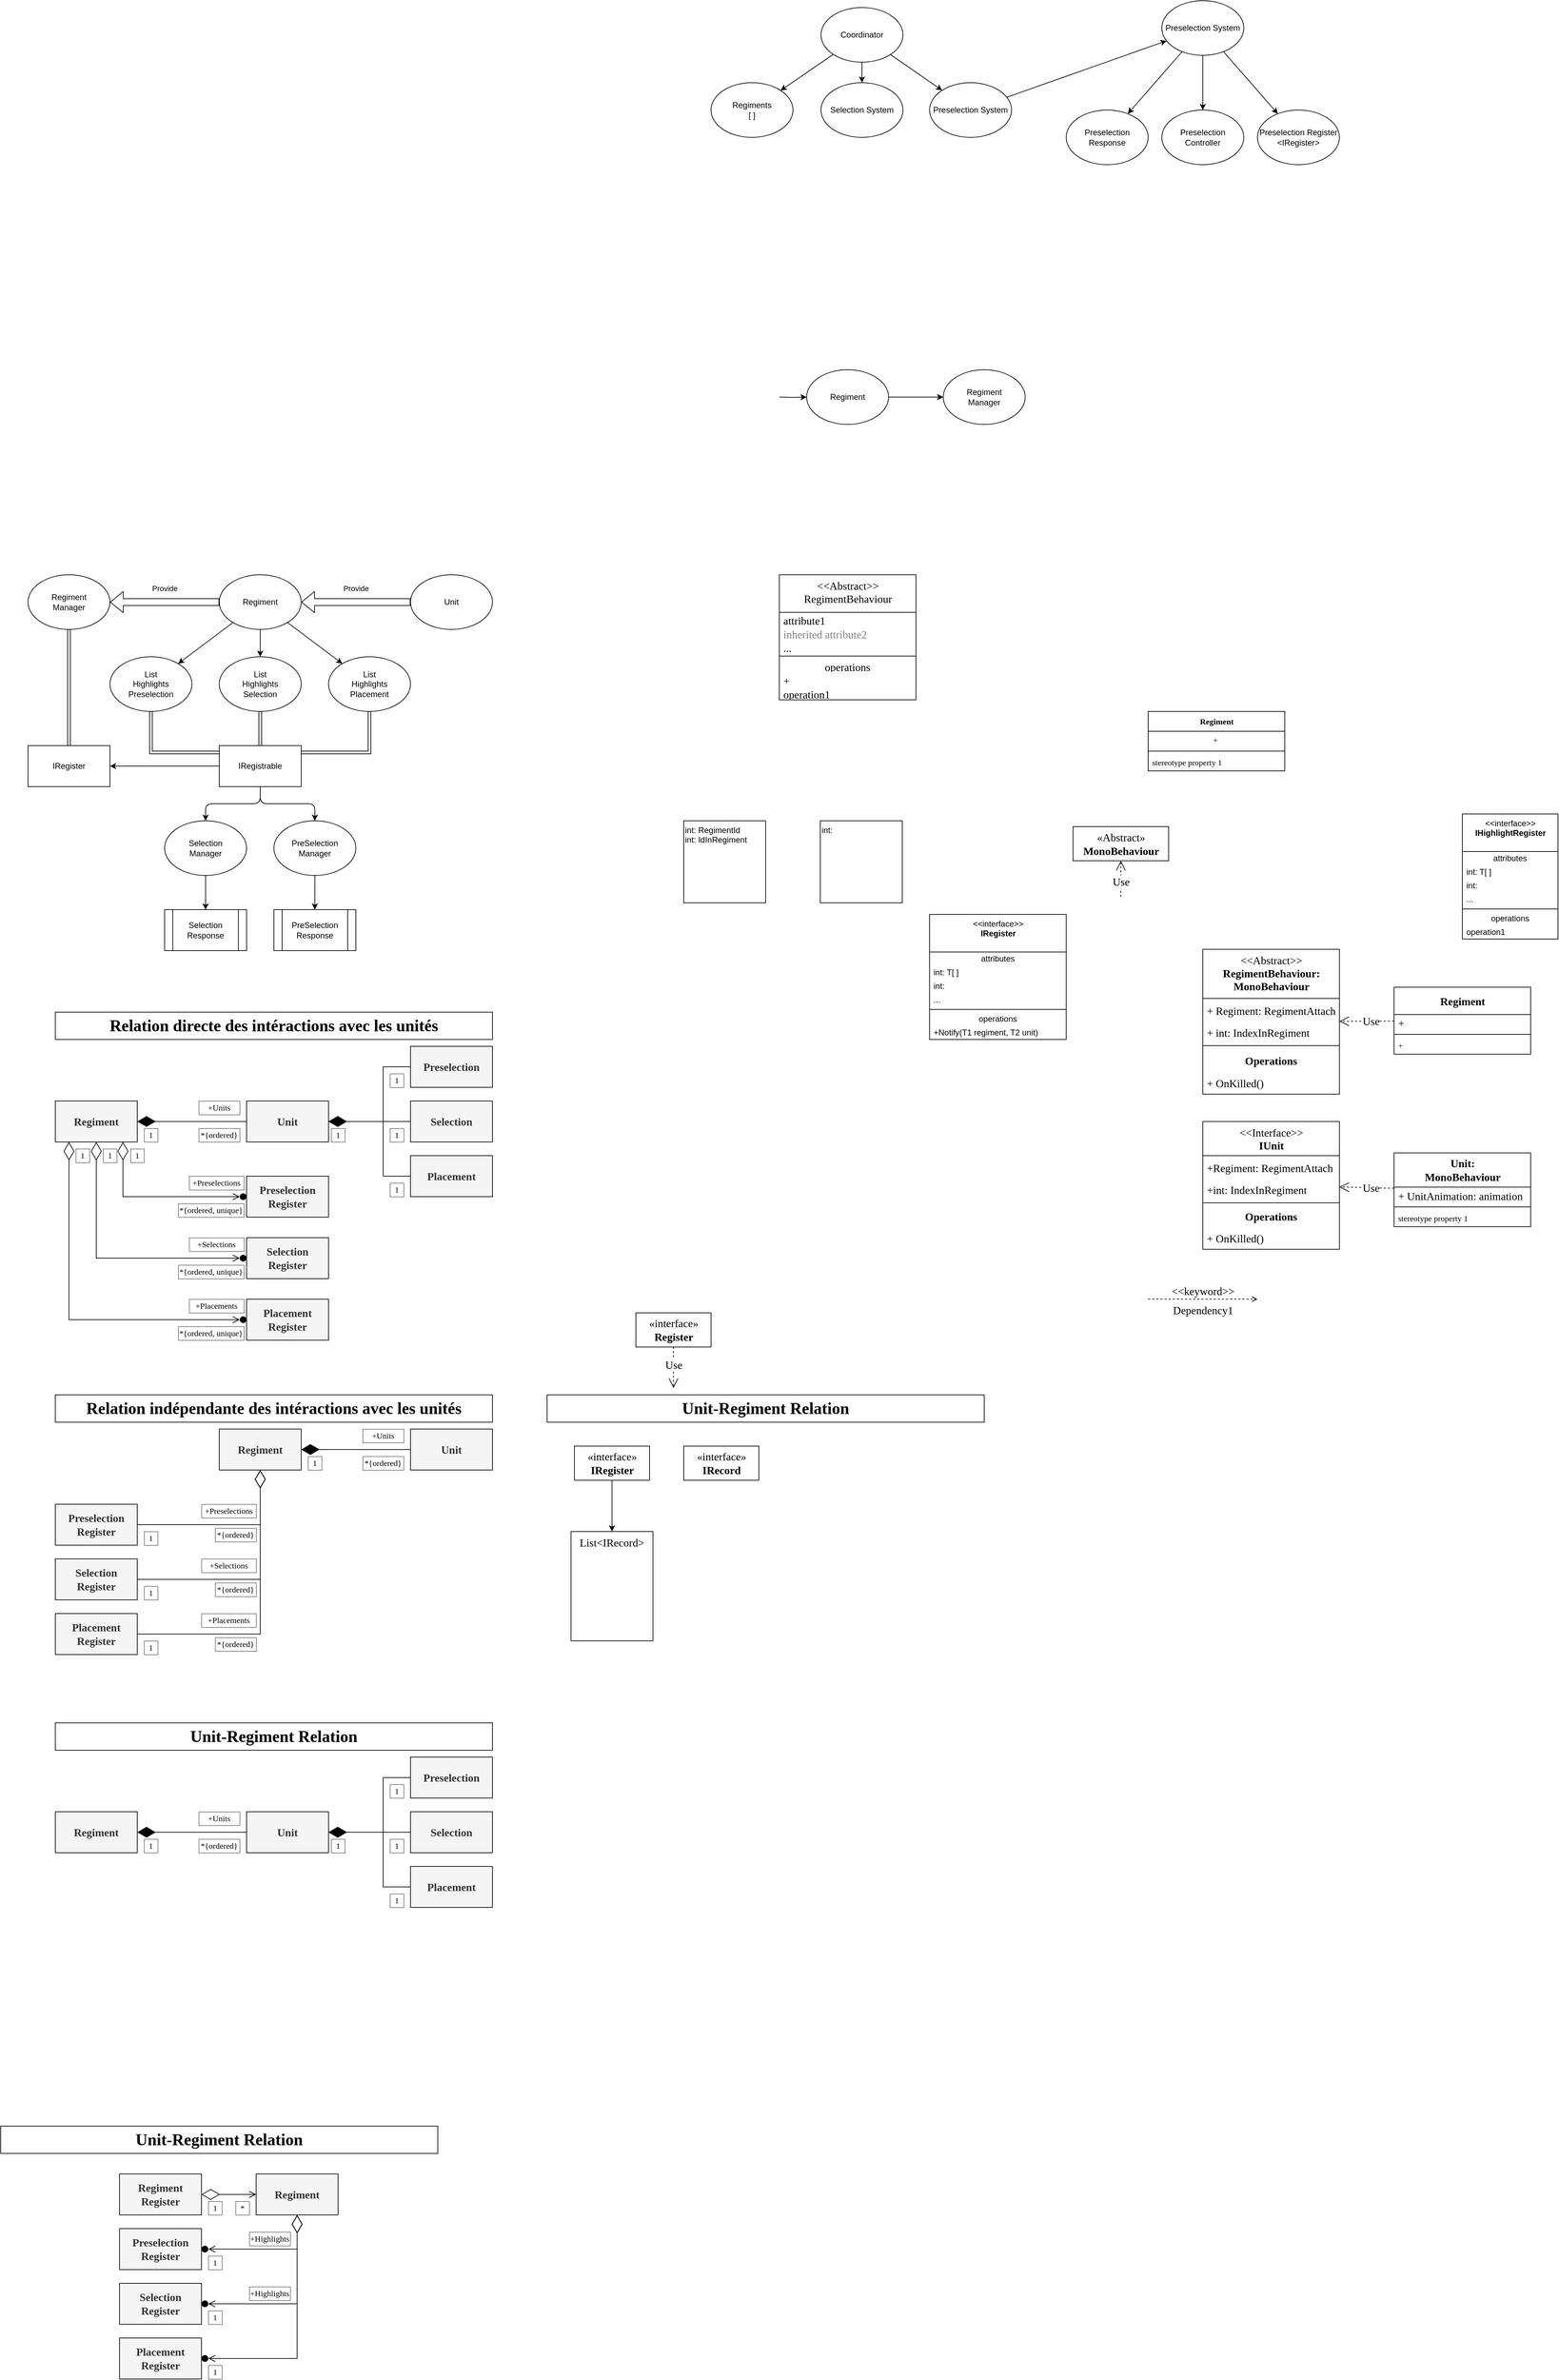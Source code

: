 <mxfile>
    <diagram id="3MYqwu3gBMpGz7Iqad5_" name="Page-1">
        <mxGraphModel dx="1374" dy="1948" grid="1" gridSize="10" guides="1" tooltips="1" connect="1" arrows="1" fold="1" page="1" pageScale="1" pageWidth="827" pageHeight="1169" math="0" shadow="0">
            <root>
                <mxCell id="0"/>
                <mxCell id="1" style="locked=1;" parent="0"/>
                <mxCell id="3" value="object" style="" parent="0"/>
                <mxCell id="36" value="" style="edgeStyle=none;html=1;" parent="3" source="39" target="45" edge="1">
                    <mxGeometry relative="1" as="geometry"/>
                </mxCell>
                <mxCell id="37" value="" style="edgeStyle=none;html=1;" parent="3" source="39" target="47" edge="1">
                    <mxGeometry relative="1" as="geometry"/>
                </mxCell>
                <mxCell id="38" style="edgeStyle=none;html=1;" parent="3" source="39" target="49" edge="1">
                    <mxGeometry relative="1" as="geometry"/>
                </mxCell>
                <mxCell id="65" value="Provide" style="edgeStyle=orthogonalEdgeStyle;shape=flexArrow;html=1;" parent="3" source="39" target="43" edge="1">
                    <mxGeometry y="-20" relative="1" as="geometry">
                        <mxPoint as="offset"/>
                    </mxGeometry>
                </mxCell>
                <mxCell id="39" value="Regiment" style="ellipse;whiteSpace=wrap;html=1;" parent="3" vertex="1">
                    <mxGeometry x="360" y="80" width="120" height="80" as="geometry"/>
                </mxCell>
                <mxCell id="64" value="Provide" style="edgeStyle=orthogonalEdgeStyle;shape=flexArrow;html=1;" parent="3" source="40" target="39" edge="1">
                    <mxGeometry y="-20" relative="1" as="geometry">
                        <mxPoint as="offset"/>
                    </mxGeometry>
                </mxCell>
                <mxCell id="40" value="Unit" style="ellipse;whiteSpace=wrap;html=1;" parent="3" vertex="1">
                    <mxGeometry x="640" y="80" width="120" height="80" as="geometry"/>
                </mxCell>
                <mxCell id="42" style="edgeStyle=none;html=1;shape=link;" parent="3" source="43" target="50" edge="1">
                    <mxGeometry relative="1" as="geometry"/>
                </mxCell>
                <mxCell id="43" value="Regiment &lt;br&gt;Manager" style="ellipse;whiteSpace=wrap;html=1;" parent="3" vertex="1">
                    <mxGeometry x="80" y="80" width="120" height="80" as="geometry"/>
                </mxCell>
                <mxCell id="44" style="edgeStyle=elbowEdgeStyle;html=1;shape=link;rounded=0;" parent="3" source="45" target="57" edge="1">
                    <mxGeometry relative="1" as="geometry">
                        <Array as="points">
                            <mxPoint x="260" y="340"/>
                        </Array>
                    </mxGeometry>
                </mxCell>
                <mxCell id="45" value="List&lt;br&gt;Highlights&lt;br&gt;Preselection" style="ellipse;whiteSpace=wrap;html=1;" parent="3" vertex="1">
                    <mxGeometry x="200" y="200" width="120" height="80" as="geometry"/>
                </mxCell>
                <mxCell id="46" value="" style="edgeStyle=none;html=1;shape=link;" parent="3" source="47" target="57" edge="1">
                    <mxGeometry relative="1" as="geometry"/>
                </mxCell>
                <mxCell id="47" value="List&lt;br&gt;Highlights&lt;br&gt;Selection" style="ellipse;whiteSpace=wrap;html=1;" parent="3" vertex="1">
                    <mxGeometry x="360" y="200" width="120" height="80" as="geometry"/>
                </mxCell>
                <mxCell id="48" style="edgeStyle=orthogonalEdgeStyle;html=1;shape=link;rounded=0;" parent="3" source="49" target="57" edge="1">
                    <mxGeometry relative="1" as="geometry">
                        <Array as="points">
                            <mxPoint x="580" y="340"/>
                        </Array>
                    </mxGeometry>
                </mxCell>
                <mxCell id="49" value="List&lt;br&gt;Highlights&lt;br&gt;Placement" style="ellipse;whiteSpace=wrap;html=1;" parent="3" vertex="1">
                    <mxGeometry x="520" y="200" width="120" height="80" as="geometry"/>
                </mxCell>
                <mxCell id="50" value="IRegister" style="rounded=0;whiteSpace=wrap;html=1;" parent="3" vertex="1">
                    <mxGeometry x="80" y="330" width="120" height="60" as="geometry"/>
                </mxCell>
                <mxCell id="51" value="" style="edgeStyle=none;html=1;" parent="3" source="52" target="63" edge="1">
                    <mxGeometry relative="1" as="geometry"/>
                </mxCell>
                <mxCell id="52" value="PreSelection &lt;br&gt;Manager" style="ellipse;whiteSpace=wrap;html=1;" parent="3" vertex="1">
                    <mxGeometry x="440" y="440" width="120" height="80" as="geometry"/>
                </mxCell>
                <mxCell id="54" style="edgeStyle=orthogonalEdgeStyle;html=1;" parent="3" source="57" target="59" edge="1">
                    <mxGeometry relative="1" as="geometry"/>
                </mxCell>
                <mxCell id="55" style="edgeStyle=orthogonalEdgeStyle;html=1;" parent="3" source="57" target="52" edge="1">
                    <mxGeometry relative="1" as="geometry"/>
                </mxCell>
                <mxCell id="56" style="edgeStyle=none;html=1;" parent="3" source="57" target="50" edge="1">
                    <mxGeometry relative="1" as="geometry"/>
                </mxCell>
                <mxCell id="57" value="IRegistrable" style="whiteSpace=wrap;html=1;" parent="3" vertex="1">
                    <mxGeometry x="360" y="330" width="120" height="60" as="geometry"/>
                </mxCell>
                <mxCell id="58" value="" style="edgeStyle=none;html=1;" parent="3" source="59" target="61" edge="1">
                    <mxGeometry relative="1" as="geometry">
                        <mxPoint x="340" y="560" as="targetPoint"/>
                    </mxGeometry>
                </mxCell>
                <mxCell id="59" value="Selection &lt;br&gt;Manager" style="ellipse;whiteSpace=wrap;html=1;" parent="3" vertex="1">
                    <mxGeometry x="280" y="440" width="120" height="80" as="geometry"/>
                </mxCell>
                <mxCell id="61" value="&lt;span&gt;Selection&lt;/span&gt;&lt;br&gt;&lt;span&gt;Response&lt;/span&gt;" style="shape=process;whiteSpace=wrap;html=1;backgroundOutline=1;" parent="3" vertex="1">
                    <mxGeometry x="280" y="570" width="120" height="60" as="geometry"/>
                </mxCell>
                <mxCell id="63" value="PreSelection&lt;br&gt;Response" style="shape=process;whiteSpace=wrap;html=1;backgroundOutline=1;" parent="3" vertex="1">
                    <mxGeometry x="440" y="570" width="120" height="60" as="geometry"/>
                </mxCell>
                <mxCell id="80" value="" style="endArrow=none;startArrow=diamondThin;endFill=0;startFill=1;html=1;verticalAlign=bottom;labelBackgroundColor=none;strokeWidth=1;startSize=24;endSize=8;rounded=0;elbow=vertical;" parent="3" source="82" target="83" edge="1">
                    <mxGeometry x="-0.667" y="-30" width="160" relative="1" as="geometry">
                        <mxPoint x="240" y="880" as="sourcePoint"/>
                        <mxPoint x="360" y="880" as="targetPoint"/>
                        <Array as="points"/>
                        <mxPoint as="offset"/>
                    </mxGeometry>
                </mxCell>
                <mxCell id="82" value="Regiment" style="rounded=0;whiteSpace=wrap;html=1;fillColor=#f5f5f5;fontColor=#333333;strokeColor=#000000;fontSize=16;fontFamily=Times New Roman;fontStyle=1" parent="3" vertex="1">
                    <mxGeometry x="120" y="850" width="120" height="60" as="geometry"/>
                </mxCell>
                <mxCell id="88" value="" style="rounded=0;elbow=vertical;html=1;startArrow=diamondThin;startFill=1;endArrow=none;endFill=0;startSize=24;endSize=8;edgeStyle=orthogonalEdgeStyle;" parent="3" source="83" target="84" edge="1">
                    <mxGeometry x="0.9" y="-20" relative="1" as="geometry">
                        <Array as="points">
                            <mxPoint x="600" y="880"/>
                            <mxPoint x="600" y="800"/>
                        </Array>
                        <mxPoint as="offset"/>
                    </mxGeometry>
                </mxCell>
                <mxCell id="92" value="" style="edgeStyle=orthogonalEdgeStyle;rounded=0;html=1;startArrow=diamondThin;startFill=1;endArrow=none;endFill=0;startSize=24;endSize=8;elbow=vertical;" parent="3" source="83" target="85" edge="1">
                    <mxGeometry x="0.833" y="-20" relative="1" as="geometry">
                        <mxPoint as="offset"/>
                    </mxGeometry>
                </mxCell>
                <mxCell id="93" value="" style="edgeStyle=orthogonalEdgeStyle;rounded=0;html=1;startArrow=diamondThin;startFill=1;endArrow=none;endFill=0;startSize=24;endSize=8;elbow=vertical;" parent="3" source="83" target="86" edge="1">
                    <mxGeometry x="-0.7" y="-20" relative="1" as="geometry">
                        <Array as="points">
                            <mxPoint x="600" y="880"/>
                            <mxPoint x="600" y="960"/>
                        </Array>
                        <mxPoint as="offset"/>
                    </mxGeometry>
                </mxCell>
                <mxCell id="83" value="Unit" style="rounded=0;whiteSpace=wrap;html=1;fillColor=#f5f5f5;fontColor=#333333;strokeColor=#000000;fontFamily=Times New Roman;fontSize=16;fontStyle=1" parent="3" vertex="1">
                    <mxGeometry x="400" y="850" width="120" height="60" as="geometry"/>
                </mxCell>
                <mxCell id="84" value="Preselection" style="rounded=0;whiteSpace=wrap;html=1;fillColor=#f5f5f5;fontColor=#333333;strokeColor=#000000;fontFamily=Times New Roman;fontSize=16;fontStyle=1" parent="3" vertex="1">
                    <mxGeometry x="640" y="770" width="120" height="60" as="geometry"/>
                </mxCell>
                <mxCell id="85" value="Selection" style="rounded=0;whiteSpace=wrap;html=1;fillColor=#f5f5f5;fontColor=#333333;strokeColor=#000000;fontSize=16;fontStyle=1;fontFamily=Times New Roman;" parent="3" vertex="1">
                    <mxGeometry x="640" y="850" width="120" height="60" as="geometry"/>
                </mxCell>
                <mxCell id="86" value="Placement" style="rounded=0;whiteSpace=wrap;html=1;fillColor=#f5f5f5;fontColor=#333333;strokeColor=#000000;fontSize=16;fontStyle=1;fontFamily=Times New Roman;" parent="3" vertex="1">
                    <mxGeometry x="640" y="930" width="120" height="60" as="geometry"/>
                </mxCell>
                <mxCell id="98" value="&lt;h2&gt;Relation directe des intéractions avec les unités&lt;/h2&gt;" style="text;html=1;strokeColor=default;fillColor=none;align=center;verticalAlign=middle;whiteSpace=wrap;rounded=0;fontFamily=Times New Roman;fontSize=16;" parent="3" vertex="1">
                    <mxGeometry x="120" y="720" width="640" height="40" as="geometry"/>
                </mxCell>
                <mxCell id="130" style="edgeStyle=orthogonalEdgeStyle;rounded=0;html=1;fontFamily=Times New Roman;fontSize=16;startArrow=diamondThin;startFill=0;endArrow=open;endFill=0;startSize=24;endSize=8;elbow=vertical;entryX=1;entryY=0.5;entryDx=0;entryDy=0;" parent="3" source="99" target="143" edge="1">
                    <mxGeometry relative="1" as="geometry">
                        <Array as="points">
                            <mxPoint x="474" y="2530"/>
                            <mxPoint x="374" y="2530"/>
                        </Array>
                    </mxGeometry>
                </mxCell>
                <mxCell id="131" style="edgeStyle=orthogonalEdgeStyle;rounded=0;html=1;fontFamily=Times New Roman;fontSize=16;startArrow=diamondThin;startFill=0;endArrow=open;endFill=0;startSize=24;endSize=8;elbow=vertical;entryX=1;entryY=0.5;entryDx=0;entryDy=0;" parent="3" source="99" target="141" edge="1">
                    <mxGeometry relative="1" as="geometry">
                        <Array as="points">
                            <mxPoint x="474" y="2610"/>
                            <mxPoint x="374" y="2610"/>
                        </Array>
                    </mxGeometry>
                </mxCell>
                <mxCell id="133" style="edgeStyle=orthogonalEdgeStyle;rounded=0;html=1;fontFamily=Times New Roman;fontSize=16;startArrow=diamondThin;startFill=0;endArrow=open;endFill=0;startSize=24;endSize=8;elbow=vertical;entryX=1;entryY=0.5;entryDx=0;entryDy=0;" parent="3" source="99" target="142" edge="1">
                    <mxGeometry relative="1" as="geometry">
                        <Array as="points">
                            <mxPoint x="474" y="2690"/>
                            <mxPoint x="394" y="2690"/>
                        </Array>
                    </mxGeometry>
                </mxCell>
                <mxCell id="99" value="Regiment" style="rounded=0;whiteSpace=wrap;html=1;fillColor=#f5f5f5;fontColor=#333333;strokeColor=#000000;fontSize=16;fontFamily=Times New Roman;fontStyle=1" parent="3" vertex="1">
                    <mxGeometry x="414" y="2420" width="120" height="60" as="geometry"/>
                </mxCell>
                <mxCell id="100" value="&lt;h2&gt;Unit-Regiment Relation&lt;/h2&gt;" style="text;html=1;strokeColor=default;fillColor=none;align=center;verticalAlign=middle;whiteSpace=wrap;rounded=0;fontFamily=Times New Roman;fontSize=16;" parent="3" vertex="1">
                    <mxGeometry x="40" y="2350" width="640" height="40" as="geometry"/>
                </mxCell>
                <mxCell id="101" value="" style="endArrow=open;startArrow=diamondThin;endFill=0;startFill=0;html=1;verticalAlign=bottom;labelBackgroundColor=none;strokeWidth=1;startSize=24;endSize=8;rounded=0;elbow=vertical;" parent="3" source="103" target="99" edge="1">
                    <mxGeometry x="-0.667" y="-30" width="160" relative="1" as="geometry">
                        <mxPoint x="334" y="2450" as="sourcePoint"/>
                        <mxPoint x="414" y="2450" as="targetPoint"/>
                        <Array as="points"/>
                        <mxPoint as="offset"/>
                    </mxGeometry>
                </mxCell>
                <mxCell id="103" value="Regiment&lt;br&gt;Register" style="rounded=0;whiteSpace=wrap;html=1;fillColor=#f5f5f5;fontColor=#333333;strokeColor=#000000;fontSize=16;fontFamily=Times New Roman;fontStyle=1" parent="3" vertex="1">
                    <mxGeometry x="214" y="2420" width="120" height="60" as="geometry"/>
                </mxCell>
                <mxCell id="105" value="«interface»&lt;br&gt;&lt;b&gt;Register&lt;/b&gt;" style="html=1;fontFamily=Times New Roman;fontSize=16;strokeColor=#000000;" parent="3" vertex="1">
                    <mxGeometry x="970" y="1160" width="110" height="50" as="geometry"/>
                </mxCell>
                <mxCell id="106" value="Use" style="endArrow=open;endSize=12;dashed=1;html=1;rounded=0;fontFamily=Times New Roman;fontSize=16;elbow=vertical;" parent="3" source="105" edge="1">
                    <mxGeometry x="-0.143" width="160" relative="1" as="geometry">
                        <mxPoint x="1185" y="1190" as="sourcePoint"/>
                        <mxPoint x="1025" y="1270" as="targetPoint"/>
                        <mxPoint as="offset"/>
                    </mxGeometry>
                </mxCell>
                <mxCell id="113" value="&amp;lt;&amp;lt;Abstract&amp;gt;&amp;gt;&lt;br&gt;RegimentBehaviour" style="swimlane;fontStyle=0;align=center;verticalAlign=top;childLayout=stackLayout;horizontal=1;startSize=55;horizontalStack=0;resizeParent=1;resizeParentMax=0;resizeLast=0;collapsible=0;marginBottom=0;html=1;fontFamily=Times New Roman;fontSize=16;strokeColor=#000000;" parent="3" vertex="1">
                    <mxGeometry x="1180" y="80" width="200" height="183" as="geometry"/>
                </mxCell>
                <mxCell id="115" value="attribute1" style="text;html=1;strokeColor=none;fillColor=none;align=left;verticalAlign=middle;spacingLeft=4;spacingRight=4;overflow=hidden;rotatable=0;points=[[0,0.5],[1,0.5]];portConstraint=eastwest;fontFamily=Times New Roman;fontSize=16;" parent="113" vertex="1">
                    <mxGeometry y="55" width="200" height="20" as="geometry"/>
                </mxCell>
                <mxCell id="116" value="inherited attribute2" style="text;html=1;strokeColor=none;fillColor=none;align=left;verticalAlign=middle;spacingLeft=4;spacingRight=4;overflow=hidden;rotatable=0;points=[[0,0.5],[1,0.5]];portConstraint=eastwest;fontColor=#808080;fontFamily=Times New Roman;fontSize=16;" parent="113" vertex="1">
                    <mxGeometry y="75" width="200" height="20" as="geometry"/>
                </mxCell>
                <mxCell id="117" value="..." style="text;html=1;strokeColor=none;fillColor=none;align=left;verticalAlign=middle;spacingLeft=4;spacingRight=4;overflow=hidden;rotatable=0;points=[[0,0.5],[1,0.5]];portConstraint=eastwest;fontFamily=Times New Roman;fontSize=16;" parent="113" vertex="1">
                    <mxGeometry y="95" width="200" height="20" as="geometry"/>
                </mxCell>
                <mxCell id="118" value="" style="line;strokeWidth=1;fillColor=none;align=left;verticalAlign=middle;spacingTop=-1;spacingLeft=3;spacingRight=3;rotatable=0;labelPosition=right;points=[];portConstraint=eastwest;fontFamily=Times New Roman;fontSize=16;" parent="113" vertex="1">
                    <mxGeometry y="115" width="200" height="8" as="geometry"/>
                </mxCell>
                <mxCell id="119" value="operations" style="text;html=1;strokeColor=none;fillColor=none;align=center;verticalAlign=middle;spacingLeft=4;spacingRight=4;overflow=hidden;rotatable=0;points=[[0,0.5],[1,0.5]];portConstraint=eastwest;fontFamily=Times New Roman;fontSize=16;" parent="113" vertex="1">
                    <mxGeometry y="123" width="200" height="20" as="geometry"/>
                </mxCell>
                <mxCell id="121" value="+" style="text;html=1;strokeColor=none;fillColor=none;align=left;verticalAlign=middle;spacingLeft=4;spacingRight=4;overflow=hidden;rotatable=0;points=[[0,0.5],[1,0.5]];portConstraint=eastwest;fontFamily=Times New Roman;fontSize=16;" parent="113" vertex="1">
                    <mxGeometry y="143" width="200" height="20" as="geometry"/>
                </mxCell>
                <mxCell id="120" value="operation1" style="text;html=1;strokeColor=none;fillColor=none;align=left;verticalAlign=middle;spacingLeft=4;spacingRight=4;overflow=hidden;rotatable=0;points=[[0,0.5],[1,0.5]];portConstraint=eastwest;fontFamily=Times New Roman;fontSize=16;" parent="113" vertex="1">
                    <mxGeometry y="163" width="200" height="20" as="geometry"/>
                </mxCell>
                <mxCell id="122" value="Preselection&lt;br&gt;Register" style="rounded=0;whiteSpace=wrap;html=1;fillColor=#f5f5f5;fontColor=#333333;strokeColor=#000000;fontSize=16;fontFamily=Times New Roman;fontStyle=1" parent="3" vertex="1">
                    <mxGeometry x="214" y="2500" width="120" height="60" as="geometry"/>
                </mxCell>
                <mxCell id="123" value="Selection&lt;br&gt;Register" style="rounded=0;whiteSpace=wrap;html=1;fillColor=#f5f5f5;fontColor=#333333;strokeColor=#000000;fontSize=16;fontFamily=Times New Roman;fontStyle=1" parent="3" vertex="1">
                    <mxGeometry x="214" y="2580" width="120" height="60" as="geometry"/>
                </mxCell>
                <mxCell id="124" value="Placement&lt;br&gt;Register" style="rounded=0;whiteSpace=wrap;html=1;fillColor=#f5f5f5;fontColor=#333333;strokeColor=#000000;fontSize=16;fontFamily=Times New Roman;fontStyle=1" parent="3" vertex="1">
                    <mxGeometry x="214" y="2660" width="120" height="60" as="geometry"/>
                </mxCell>
                <mxCell id="134" value="1" style="text;html=1;strokeColor=default;fillColor=none;align=center;verticalAlign=middle;whiteSpace=wrap;rounded=0;fontFamily=Times New Roman;fontSize=12;strokeWidth=0.5;" parent="3" vertex="1">
                    <mxGeometry x="344" y="2540" width="20" height="20" as="geometry"/>
                </mxCell>
                <mxCell id="137" value="1" style="text;html=1;strokeColor=default;fillColor=none;align=center;verticalAlign=middle;whiteSpace=wrap;rounded=0;fontFamily=Times New Roman;fontSize=12;strokeWidth=0.5;" parent="3" vertex="1">
                    <mxGeometry x="344" y="2620" width="20" height="20" as="geometry"/>
                </mxCell>
                <mxCell id="138" value="1" style="text;html=1;strokeColor=default;fillColor=none;align=center;verticalAlign=middle;whiteSpace=wrap;rounded=0;fontFamily=Times New Roman;fontSize=12;strokeWidth=0.5;" parent="3" vertex="1">
                    <mxGeometry x="344" y="2700" width="20" height="20" as="geometry"/>
                </mxCell>
                <mxCell id="139" value="1" style="text;html=1;strokeColor=default;fillColor=none;align=center;verticalAlign=middle;whiteSpace=wrap;rounded=0;fontFamily=Times New Roman;fontSize=12;strokeWidth=0.5;" parent="3" vertex="1">
                    <mxGeometry x="344" y="2460" width="20" height="20" as="geometry"/>
                </mxCell>
                <mxCell id="140" value="*" style="text;html=1;strokeColor=default;fillColor=none;align=center;verticalAlign=middle;whiteSpace=wrap;rounded=0;fontFamily=Times New Roman;fontSize=12;strokeWidth=0.5;" parent="3" vertex="1">
                    <mxGeometry x="384" y="2460" width="20" height="20" as="geometry"/>
                </mxCell>
                <mxCell id="141" value="" style="ellipse;fillColor=#000000;strokeColor=none;fontFamily=Times New Roman;fontSize=12;" parent="3" vertex="1">
                    <mxGeometry x="334" y="2605" width="10" height="10" as="geometry"/>
                </mxCell>
                <mxCell id="142" value="" style="ellipse;fillColor=#000000;strokeColor=none;fontFamily=Times New Roman;fontSize=12;" parent="3" vertex="1">
                    <mxGeometry x="334" y="2685" width="10" height="10" as="geometry"/>
                </mxCell>
                <mxCell id="143" value="" style="ellipse;fillColor=#000000;strokeColor=none;fontFamily=Times New Roman;fontSize=12;" parent="3" vertex="1">
                    <mxGeometry x="334" y="2525" width="10" height="10" as="geometry"/>
                </mxCell>
                <mxCell id="145" value="+Highlights" style="text;html=1;strokeColor=default;fillColor=none;align=center;verticalAlign=middle;whiteSpace=wrap;rounded=0;fontFamily=Times New Roman;fontSize=12;strokeWidth=0.5;" parent="3" vertex="1">
                    <mxGeometry x="404" y="2505" width="60" height="20" as="geometry"/>
                </mxCell>
                <mxCell id="146" value="+Highlights" style="text;html=1;strokeColor=default;fillColor=none;align=center;verticalAlign=middle;whiteSpace=wrap;rounded=0;fontFamily=Times New Roman;fontSize=12;strokeWidth=0.5;" parent="3" vertex="1">
                    <mxGeometry x="404" y="2585" width="60" height="20" as="geometry"/>
                </mxCell>
                <mxCell id="148" value="1" style="text;html=1;strokeColor=default;fillColor=none;align=center;verticalAlign=middle;whiteSpace=wrap;rounded=0;fontFamily=Times New Roman;fontSize=12;strokeWidth=0.5;" parent="3" vertex="1">
                    <mxGeometry x="610" y="890" width="20" height="20" as="geometry"/>
                </mxCell>
                <mxCell id="149" value="1" style="text;html=1;strokeColor=default;fillColor=none;align=center;verticalAlign=middle;whiteSpace=wrap;rounded=0;fontFamily=Times New Roman;fontSize=12;strokeWidth=0.5;" parent="3" vertex="1">
                    <mxGeometry x="610" y="810" width="20" height="20" as="geometry"/>
                </mxCell>
                <mxCell id="150" value="1" style="text;html=1;strokeColor=default;fillColor=none;align=center;verticalAlign=middle;whiteSpace=wrap;rounded=0;fontFamily=Times New Roman;fontSize=12;strokeWidth=0.5;" parent="3" vertex="1">
                    <mxGeometry x="524" y="890" width="20" height="20" as="geometry"/>
                </mxCell>
                <mxCell id="151" value="1" style="text;html=1;strokeColor=default;fillColor=none;align=center;verticalAlign=middle;whiteSpace=wrap;rounded=0;fontFamily=Times New Roman;fontSize=12;strokeWidth=0.5;" parent="3" vertex="1">
                    <mxGeometry x="250" y="890" width="20" height="20" as="geometry"/>
                </mxCell>
                <mxCell id="153" value="*{ordered}" style="text;html=1;strokeColor=default;fillColor=none;align=center;verticalAlign=middle;whiteSpace=wrap;rounded=0;fontFamily=Times New Roman;fontSize=12;strokeWidth=0.5;" parent="3" vertex="1">
                    <mxGeometry x="330" y="890" width="60" height="20" as="geometry"/>
                </mxCell>
                <mxCell id="154" value="+Units" style="text;html=1;strokeColor=default;fillColor=none;align=center;verticalAlign=middle;whiteSpace=wrap;rounded=0;fontFamily=Times New Roman;fontSize=12;strokeWidth=0.5;" parent="3" vertex="1">
                    <mxGeometry x="330" y="850" width="60" height="20" as="geometry"/>
                </mxCell>
                <mxCell id="155" style="edgeStyle=orthogonalEdgeStyle;rounded=0;html=1;fontFamily=Times New Roman;fontSize=16;startArrow=diamondThin;startFill=0;endArrow=open;endFill=0;startSize=24;endSize=8;elbow=vertical;" parent="3" source="82" target="166" edge="1">
                    <mxGeometry relative="1" as="geometry">
                        <Array as="points">
                            <mxPoint x="219" y="950"/>
                            <mxPoint x="219" y="950"/>
                        </Array>
                        <mxPoint x="460" y="910" as="sourcePoint"/>
                        <mxPoint x="250" y="970" as="targetPoint"/>
                    </mxGeometry>
                </mxCell>
                <mxCell id="156" style="edgeStyle=orthogonalEdgeStyle;rounded=0;html=1;fontFamily=Times New Roman;fontSize=16;startArrow=diamondThin;startFill=0;endArrow=open;endFill=0;startSize=24;endSize=8;elbow=vertical;" parent="3" source="82" target="164" edge="1">
                    <mxGeometry relative="1" as="geometry">
                        <Array as="points">
                            <mxPoint x="180" y="1080"/>
                        </Array>
                        <mxPoint x="460" y="910" as="sourcePoint"/>
                    </mxGeometry>
                </mxCell>
                <mxCell id="157" style="edgeStyle=orthogonalEdgeStyle;rounded=0;html=1;fontFamily=Times New Roman;fontSize=16;startArrow=diamondThin;startFill=0;endArrow=open;endFill=0;startSize=24;endSize=8;elbow=vertical;" parent="3" source="82" target="165" edge="1">
                    <mxGeometry relative="1" as="geometry">
                        <Array as="points">
                            <mxPoint x="140" y="1100"/>
                            <mxPoint x="140" y="1100"/>
                        </Array>
                        <mxPoint x="460" y="910" as="sourcePoint"/>
                    </mxGeometry>
                </mxCell>
                <mxCell id="158" value="Preselection&lt;br&gt;Register" style="rounded=0;whiteSpace=wrap;html=1;fillColor=#f5f5f5;fontColor=#333333;strokeColor=#000000;fontSize=16;fontFamily=Times New Roman;fontStyle=1" parent="3" vertex="1">
                    <mxGeometry x="400" y="960" width="120" height="60" as="geometry"/>
                </mxCell>
                <mxCell id="159" value="Selection&lt;br&gt;Register" style="rounded=0;whiteSpace=wrap;html=1;fillColor=#f5f5f5;fontColor=#333333;strokeColor=#000000;fontSize=16;fontFamily=Times New Roman;fontStyle=1" parent="3" vertex="1">
                    <mxGeometry x="400" y="1050" width="120" height="60" as="geometry"/>
                </mxCell>
                <mxCell id="160" value="Placement&lt;br&gt;Register" style="rounded=0;whiteSpace=wrap;html=1;fillColor=#f5f5f5;fontColor=#333333;strokeColor=#000000;fontSize=16;fontFamily=Times New Roman;fontStyle=1" parent="3" vertex="1">
                    <mxGeometry x="400" y="1140" width="120" height="60" as="geometry"/>
                </mxCell>
                <mxCell id="161" value="1" style="text;html=1;strokeColor=default;fillColor=none;align=center;verticalAlign=middle;whiteSpace=wrap;rounded=0;fontFamily=Times New Roman;fontSize=12;strokeWidth=0.5;" parent="3" vertex="1">
                    <mxGeometry x="230" y="920" width="20" height="20" as="geometry"/>
                </mxCell>
                <mxCell id="162" value="1" style="text;html=1;strokeColor=default;fillColor=none;align=center;verticalAlign=middle;whiteSpace=wrap;rounded=0;fontFamily=Times New Roman;fontSize=12;strokeWidth=0.5;" parent="3" vertex="1">
                    <mxGeometry x="190" y="920" width="20" height="20" as="geometry"/>
                </mxCell>
                <mxCell id="163" value="1" style="text;html=1;strokeColor=default;fillColor=none;align=center;verticalAlign=middle;whiteSpace=wrap;rounded=0;fontFamily=Times New Roman;fontSize=12;strokeWidth=0.5;" parent="3" vertex="1">
                    <mxGeometry x="150" y="920" width="20" height="20" as="geometry"/>
                </mxCell>
                <mxCell id="164" value="" style="ellipse;fillColor=#000000;strokeColor=none;fontFamily=Times New Roman;fontSize=12;" parent="3" vertex="1">
                    <mxGeometry x="390" y="1075" width="10" height="10" as="geometry"/>
                </mxCell>
                <mxCell id="165" value="" style="ellipse;fillColor=#000000;strokeColor=none;fontFamily=Times New Roman;fontSize=12;" parent="3" vertex="1">
                    <mxGeometry x="390" y="1165" width="10" height="10" as="geometry"/>
                </mxCell>
                <mxCell id="166" value="" style="ellipse;fillColor=#000000;strokeColor=none;fontFamily=Times New Roman;fontSize=12;" parent="3" vertex="1">
                    <mxGeometry x="390" y="985" width="10" height="10" as="geometry"/>
                </mxCell>
                <mxCell id="167" value="+Preselections" style="text;html=1;strokeColor=default;fillColor=none;align=center;verticalAlign=middle;whiteSpace=wrap;rounded=0;fontFamily=Times New Roman;fontSize=12;strokeWidth=0.5;" parent="3" vertex="1">
                    <mxGeometry x="316" y="960" width="80" height="20" as="geometry"/>
                </mxCell>
                <mxCell id="169" value="1" style="text;html=1;strokeColor=default;fillColor=none;align=center;verticalAlign=middle;whiteSpace=wrap;rounded=0;fontFamily=Times New Roman;fontSize=12;strokeWidth=0.5;" parent="3" vertex="1">
                    <mxGeometry x="610" y="970" width="20" height="20" as="geometry"/>
                </mxCell>
                <mxCell id="170" value="+Placements" style="text;html=1;strokeColor=default;fillColor=none;align=center;verticalAlign=middle;whiteSpace=wrap;rounded=0;fontFamily=Times New Roman;fontSize=12;strokeWidth=0.5;" parent="3" vertex="1">
                    <mxGeometry x="316" y="1140" width="80" height="20" as="geometry"/>
                </mxCell>
                <mxCell id="171" value="+Selections" style="text;html=1;strokeColor=default;fillColor=none;align=center;verticalAlign=middle;whiteSpace=wrap;rounded=0;fontFamily=Times New Roman;fontSize=12;strokeWidth=0.5;" parent="3" vertex="1">
                    <mxGeometry x="316" y="1050" width="80" height="20" as="geometry"/>
                </mxCell>
                <mxCell id="173" value="*{ordered, unique}" style="text;html=1;strokeColor=default;fillColor=none;align=center;verticalAlign=middle;whiteSpace=wrap;rounded=0;fontFamily=Times New Roman;fontSize=12;strokeWidth=0.5;" parent="3" vertex="1">
                    <mxGeometry x="300" y="1000" width="96" height="20" as="geometry"/>
                </mxCell>
                <mxCell id="195" style="edgeStyle=orthogonalEdgeStyle;rounded=0;jumpSize=6;html=1;fontFamily=Times New Roman;fontSize=12;startArrow=none;startFill=0;endArrow=classic;endFill=1;startSize=6;endSize=6;elbow=vertical;" parent="3" target="193" edge="1">
                    <mxGeometry relative="1" as="geometry">
                        <mxPoint x="1180" y="-180" as="sourcePoint"/>
                    </mxGeometry>
                </mxCell>
                <mxCell id="192" value="Regiments&lt;br&gt;[ ]" style="ellipse;whiteSpace=wrap;html=1;" parent="3" vertex="1">
                    <mxGeometry x="1080" y="-640" width="120" height="80" as="geometry"/>
                </mxCell>
                <mxCell id="197" value="" style="edgeStyle=orthogonalEdgeStyle;rounded=0;jumpSize=6;html=1;fontFamily=Times New Roman;fontSize=12;startArrow=none;startFill=0;endArrow=classic;endFill=1;startSize=6;endSize=6;elbow=vertical;" parent="3" source="193" target="196" edge="1">
                    <mxGeometry relative="1" as="geometry"/>
                </mxCell>
                <mxCell id="193" value="Regiment" style="ellipse;whiteSpace=wrap;html=1;fillColor=rgb(255, 255, 255);strokeColor=rgb(0, 0, 0);fontColor=rgb(0, 0, 0);" parent="3" vertex="1">
                    <mxGeometry x="1220" y="-220" width="120" height="80" as="geometry"/>
                </mxCell>
                <mxCell id="196" value="Regiment&lt;br&gt;Manager" style="ellipse;whiteSpace=wrap;html=1;fillColor=rgb(255, 255, 255);strokeColor=rgb(0, 0, 0);fontColor=rgb(0, 0, 0);" parent="3" vertex="1">
                    <mxGeometry x="1420" y="-220" width="120" height="80" as="geometry"/>
                </mxCell>
                <mxCell id="198" value="" style="endArrow=none;startArrow=diamondThin;endFill=0;startFill=1;html=1;verticalAlign=bottom;labelBackgroundColor=none;strokeWidth=1;startSize=24;endSize=8;rounded=0;elbow=vertical;" parent="3" source="199" target="203" edge="1">
                    <mxGeometry x="-0.667" y="-30" width="160" relative="1" as="geometry">
                        <mxPoint x="480" y="1360" as="sourcePoint"/>
                        <mxPoint x="600" y="1360" as="targetPoint"/>
                        <Array as="points"/>
                        <mxPoint as="offset"/>
                    </mxGeometry>
                </mxCell>
                <mxCell id="199" value="Regiment" style="rounded=0;whiteSpace=wrap;html=1;fillColor=#f5f5f5;fontColor=#333333;strokeColor=#000000;fontSize=16;fontFamily=Times New Roman;fontStyle=1" parent="3" vertex="1">
                    <mxGeometry x="360" y="1330" width="120" height="60" as="geometry"/>
                </mxCell>
                <mxCell id="203" value="Unit" style="rounded=0;whiteSpace=wrap;html=1;fillColor=#f5f5f5;fontColor=#333333;strokeColor=#000000;fontFamily=Times New Roman;fontSize=16;fontStyle=1" parent="3" vertex="1">
                    <mxGeometry x="640" y="1330" width="120" height="60" as="geometry"/>
                </mxCell>
                <mxCell id="207" value="&lt;h2&gt;Relation indépendante des intéractions avec les unités&lt;/h2&gt;" style="text;html=1;strokeColor=default;fillColor=none;align=center;verticalAlign=middle;whiteSpace=wrap;rounded=0;fontFamily=Times New Roman;fontSize=16;" parent="3" vertex="1">
                    <mxGeometry x="120" y="1280" width="640" height="40" as="geometry"/>
                </mxCell>
                <mxCell id="211" value="1" style="text;html=1;strokeColor=default;fillColor=none;align=center;verticalAlign=middle;whiteSpace=wrap;rounded=0;fontFamily=Times New Roman;fontSize=12;strokeWidth=0.5;" parent="3" vertex="1">
                    <mxGeometry x="490" y="1370" width="20" height="20" as="geometry"/>
                </mxCell>
                <mxCell id="212" value="*{ordered}" style="text;html=1;strokeColor=default;fillColor=none;align=center;verticalAlign=middle;whiteSpace=wrap;rounded=0;fontFamily=Times New Roman;fontSize=12;strokeWidth=0.5;" parent="3" vertex="1">
                    <mxGeometry x="570" y="1370" width="60" height="20" as="geometry"/>
                </mxCell>
                <mxCell id="213" value="+Units" style="text;html=1;strokeColor=default;fillColor=none;align=center;verticalAlign=middle;whiteSpace=wrap;rounded=0;fontFamily=Times New Roman;fontSize=12;strokeWidth=0.5;" parent="3" vertex="1">
                    <mxGeometry x="570" y="1330" width="60" height="20" as="geometry"/>
                </mxCell>
                <mxCell id="214" style="edgeStyle=orthogonalEdgeStyle;rounded=0;html=1;fontFamily=Times New Roman;fontSize=16;startArrow=diamondThin;startFill=0;endArrow=none;endFill=0;startSize=24;endSize=8;elbow=vertical;" parent="3" source="199" target="217" edge="1">
                    <mxGeometry relative="1" as="geometry">
                        <Array as="points">
                            <mxPoint x="420" y="1470"/>
                        </Array>
                        <mxPoint x="460" y="1390" as="sourcePoint"/>
                        <mxPoint x="250" y="1470" as="targetPoint"/>
                    </mxGeometry>
                </mxCell>
                <mxCell id="215" style="edgeStyle=orthogonalEdgeStyle;rounded=0;html=1;fontFamily=Times New Roman;fontSize=16;startArrow=diamondThin;startFill=0;endArrow=none;endFill=0;startSize=24;endSize=8;elbow=vertical;" parent="3" source="199" target="218" edge="1">
                    <mxGeometry relative="1" as="geometry">
                        <Array as="points">
                            <mxPoint x="420" y="1550"/>
                        </Array>
                        <mxPoint x="460" y="1390" as="sourcePoint"/>
                        <mxPoint x="250" y="1550" as="targetPoint"/>
                    </mxGeometry>
                </mxCell>
                <mxCell id="216" style="edgeStyle=orthogonalEdgeStyle;rounded=0;html=1;fontFamily=Times New Roman;fontSize=16;startArrow=diamondThin;startFill=0;endArrow=none;endFill=0;startSize=24;endSize=8;elbow=vertical;" parent="3" source="199" target="219" edge="1">
                    <mxGeometry relative="1" as="geometry">
                        <Array as="points">
                            <mxPoint x="420" y="1630"/>
                        </Array>
                        <mxPoint x="460" y="1390" as="sourcePoint"/>
                        <mxPoint x="250" y="1630" as="targetPoint"/>
                    </mxGeometry>
                </mxCell>
                <mxCell id="217" value="Preselection&lt;br&gt;Register" style="rounded=0;whiteSpace=wrap;html=1;fillColor=#f5f5f5;fontColor=#333333;strokeColor=#000000;fontSize=16;fontFamily=Times New Roman;fontStyle=1" parent="3" vertex="1">
                    <mxGeometry x="120" y="1440" width="120" height="60" as="geometry"/>
                </mxCell>
                <mxCell id="218" value="Selection&lt;br&gt;Register" style="rounded=0;whiteSpace=wrap;html=1;fillColor=#f5f5f5;fontColor=#333333;strokeColor=#000000;fontSize=16;fontFamily=Times New Roman;fontStyle=1" parent="3" vertex="1">
                    <mxGeometry x="120" y="1520" width="120" height="60" as="geometry"/>
                </mxCell>
                <mxCell id="219" value="Placement&lt;br&gt;Register" style="rounded=0;whiteSpace=wrap;html=1;fillColor=#f5f5f5;fontColor=#333333;strokeColor=#000000;fontSize=16;fontFamily=Times New Roman;fontStyle=1" parent="3" vertex="1">
                    <mxGeometry x="120" y="1600" width="120" height="60" as="geometry"/>
                </mxCell>
                <mxCell id="220" value="1" style="text;html=1;strokeColor=default;fillColor=none;align=center;verticalAlign=middle;whiteSpace=wrap;rounded=0;fontFamily=Times New Roman;fontSize=12;strokeWidth=0.5;" parent="3" vertex="1">
                    <mxGeometry x="250" y="1480" width="20" height="20" as="geometry"/>
                </mxCell>
                <mxCell id="221" value="1" style="text;html=1;strokeColor=default;fillColor=none;align=center;verticalAlign=middle;whiteSpace=wrap;rounded=0;fontFamily=Times New Roman;fontSize=12;strokeWidth=0.5;" parent="3" vertex="1">
                    <mxGeometry x="250" y="1560" width="20" height="20" as="geometry"/>
                </mxCell>
                <mxCell id="222" value="1" style="text;html=1;strokeColor=default;fillColor=none;align=center;verticalAlign=middle;whiteSpace=wrap;rounded=0;fontFamily=Times New Roman;fontSize=12;strokeWidth=0.5;" parent="3" vertex="1">
                    <mxGeometry x="250" y="1640" width="20" height="20" as="geometry"/>
                </mxCell>
                <mxCell id="226" value="+Preselections" style="text;html=1;strokeColor=default;fillColor=none;align=center;verticalAlign=middle;whiteSpace=wrap;rounded=0;fontFamily=Times New Roman;fontSize=12;strokeWidth=0.5;" parent="3" vertex="1">
                    <mxGeometry x="334" y="1440" width="80" height="20" as="geometry"/>
                </mxCell>
                <mxCell id="228" value="+Placements" style="text;html=1;strokeColor=default;fillColor=none;align=center;verticalAlign=middle;whiteSpace=wrap;rounded=0;fontFamily=Times New Roman;fontSize=12;strokeWidth=0.5;" parent="3" vertex="1">
                    <mxGeometry x="334" y="1600" width="80" height="20" as="geometry"/>
                </mxCell>
                <mxCell id="229" value="+Selections" style="text;html=1;strokeColor=default;fillColor=none;align=center;verticalAlign=middle;whiteSpace=wrap;rounded=0;fontFamily=Times New Roman;fontSize=12;strokeWidth=0.5;" parent="3" vertex="1">
                    <mxGeometry x="334" y="1520" width="80" height="20" as="geometry"/>
                </mxCell>
                <mxCell id="230" value="*{ordered}" style="text;html=1;strokeColor=default;fillColor=none;align=center;verticalAlign=middle;whiteSpace=wrap;rounded=0;fontFamily=Times New Roman;fontSize=12;strokeWidth=0.5;" parent="3" vertex="1">
                    <mxGeometry x="354" y="1475" width="60" height="20" as="geometry"/>
                </mxCell>
                <mxCell id="231" value="*{ordered}" style="text;html=1;strokeColor=default;fillColor=none;align=center;verticalAlign=middle;whiteSpace=wrap;rounded=0;fontFamily=Times New Roman;fontSize=12;strokeWidth=0.5;" parent="3" vertex="1">
                    <mxGeometry x="354" y="1555" width="60" height="20" as="geometry"/>
                </mxCell>
                <mxCell id="232" value="*{ordered}" style="text;html=1;strokeColor=default;fillColor=none;align=center;verticalAlign=middle;whiteSpace=wrap;rounded=0;fontFamily=Times New Roman;fontSize=12;strokeWidth=0.5;" parent="3" vertex="1">
                    <mxGeometry x="354" y="1635" width="60" height="20" as="geometry"/>
                </mxCell>
                <mxCell id="233" value="" style="endArrow=none;startArrow=diamondThin;endFill=0;startFill=1;html=1;verticalAlign=bottom;labelBackgroundColor=none;strokeWidth=1;startSize=24;endSize=8;rounded=0;elbow=vertical;" parent="3" source="234" target="238" edge="1">
                    <mxGeometry x="-0.667" y="-30" width="160" relative="1" as="geometry">
                        <mxPoint x="240" y="1920" as="sourcePoint"/>
                        <mxPoint x="360" y="1920" as="targetPoint"/>
                        <Array as="points"/>
                        <mxPoint as="offset"/>
                    </mxGeometry>
                </mxCell>
                <mxCell id="234" value="Regiment" style="rounded=0;whiteSpace=wrap;html=1;fillColor=#f5f5f5;fontColor=#333333;strokeColor=#000000;fontSize=16;fontFamily=Times New Roman;fontStyle=1" parent="3" vertex="1">
                    <mxGeometry x="120" y="1890" width="120" height="60" as="geometry"/>
                </mxCell>
                <mxCell id="235" value="" style="rounded=0;elbow=vertical;html=1;startArrow=diamondThin;startFill=1;endArrow=none;endFill=0;startSize=24;endSize=8;edgeStyle=orthogonalEdgeStyle;" parent="3" source="238" target="239" edge="1">
                    <mxGeometry x="0.9" y="-20" relative="1" as="geometry">
                        <Array as="points">
                            <mxPoint x="600" y="1920"/>
                            <mxPoint x="600" y="1840"/>
                        </Array>
                        <mxPoint as="offset"/>
                    </mxGeometry>
                </mxCell>
                <mxCell id="236" value="" style="edgeStyle=orthogonalEdgeStyle;rounded=0;html=1;startArrow=diamondThin;startFill=1;endArrow=none;endFill=0;startSize=24;endSize=8;elbow=vertical;" parent="3" source="238" target="240" edge="1">
                    <mxGeometry x="0.833" y="-20" relative="1" as="geometry">
                        <mxPoint as="offset"/>
                    </mxGeometry>
                </mxCell>
                <mxCell id="237" value="" style="edgeStyle=orthogonalEdgeStyle;rounded=0;html=1;startArrow=diamondThin;startFill=1;endArrow=none;endFill=0;startSize=24;endSize=8;elbow=vertical;" parent="3" source="238" target="241" edge="1">
                    <mxGeometry x="-0.7" y="-20" relative="1" as="geometry">
                        <Array as="points">
                            <mxPoint x="600" y="1920"/>
                            <mxPoint x="600" y="2000"/>
                        </Array>
                        <mxPoint as="offset"/>
                    </mxGeometry>
                </mxCell>
                <mxCell id="238" value="Unit" style="rounded=0;whiteSpace=wrap;html=1;fillColor=#f5f5f5;fontColor=#333333;strokeColor=#000000;fontFamily=Times New Roman;fontSize=16;fontStyle=1" parent="3" vertex="1">
                    <mxGeometry x="400" y="1890" width="120" height="60" as="geometry"/>
                </mxCell>
                <mxCell id="239" value="Preselection" style="rounded=0;whiteSpace=wrap;html=1;fillColor=#f5f5f5;fontColor=#333333;strokeColor=#000000;fontFamily=Times New Roman;fontSize=16;fontStyle=1" parent="3" vertex="1">
                    <mxGeometry x="640" y="1810" width="120" height="60" as="geometry"/>
                </mxCell>
                <mxCell id="240" value="Selection" style="rounded=0;whiteSpace=wrap;html=1;fillColor=#f5f5f5;fontColor=#333333;strokeColor=#000000;fontSize=16;fontStyle=1;fontFamily=Times New Roman;" parent="3" vertex="1">
                    <mxGeometry x="640" y="1890" width="120" height="60" as="geometry"/>
                </mxCell>
                <mxCell id="241" value="Placement" style="rounded=0;whiteSpace=wrap;html=1;fillColor=#f5f5f5;fontColor=#333333;strokeColor=#000000;fontSize=16;fontStyle=1;fontFamily=Times New Roman;" parent="3" vertex="1">
                    <mxGeometry x="640" y="1970" width="120" height="60" as="geometry"/>
                </mxCell>
                <mxCell id="242" value="&lt;h2&gt;Unit-Regiment Relation&lt;/h2&gt;" style="text;html=1;strokeColor=default;fillColor=none;align=center;verticalAlign=middle;whiteSpace=wrap;rounded=0;fontFamily=Times New Roman;fontSize=16;" parent="3" vertex="1">
                    <mxGeometry x="120" y="1760" width="640" height="40" as="geometry"/>
                </mxCell>
                <mxCell id="243" value="1" style="text;html=1;strokeColor=default;fillColor=none;align=center;verticalAlign=middle;whiteSpace=wrap;rounded=0;fontFamily=Times New Roman;fontSize=12;strokeWidth=0.5;" parent="3" vertex="1">
                    <mxGeometry x="610" y="1930" width="20" height="20" as="geometry"/>
                </mxCell>
                <mxCell id="244" value="1" style="text;html=1;strokeColor=default;fillColor=none;align=center;verticalAlign=middle;whiteSpace=wrap;rounded=0;fontFamily=Times New Roman;fontSize=12;strokeWidth=0.5;" parent="3" vertex="1">
                    <mxGeometry x="610" y="1850" width="20" height="20" as="geometry"/>
                </mxCell>
                <mxCell id="245" value="1" style="text;html=1;strokeColor=default;fillColor=none;align=center;verticalAlign=middle;whiteSpace=wrap;rounded=0;fontFamily=Times New Roman;fontSize=12;strokeWidth=0.5;" parent="3" vertex="1">
                    <mxGeometry x="524" y="1930" width="20" height="20" as="geometry"/>
                </mxCell>
                <mxCell id="246" value="1" style="text;html=1;strokeColor=default;fillColor=none;align=center;verticalAlign=middle;whiteSpace=wrap;rounded=0;fontFamily=Times New Roman;fontSize=12;strokeWidth=0.5;" parent="3" vertex="1">
                    <mxGeometry x="250" y="1930" width="20" height="20" as="geometry"/>
                </mxCell>
                <mxCell id="247" value="*{ordered}" style="text;html=1;strokeColor=default;fillColor=none;align=center;verticalAlign=middle;whiteSpace=wrap;rounded=0;fontFamily=Times New Roman;fontSize=12;strokeWidth=0.5;" parent="3" vertex="1">
                    <mxGeometry x="330" y="1930" width="60" height="20" as="geometry"/>
                </mxCell>
                <mxCell id="248" value="+Units" style="text;html=1;strokeColor=default;fillColor=none;align=center;verticalAlign=middle;whiteSpace=wrap;rounded=0;fontFamily=Times New Roman;fontSize=12;strokeWidth=0.5;" parent="3" vertex="1">
                    <mxGeometry x="330" y="1890" width="60" height="20" as="geometry"/>
                </mxCell>
                <mxCell id="251" value="1" style="text;html=1;strokeColor=default;fillColor=none;align=center;verticalAlign=middle;whiteSpace=wrap;rounded=0;fontFamily=Times New Roman;fontSize=12;strokeWidth=0.5;" parent="3" vertex="1">
                    <mxGeometry x="610" y="2010" width="20" height="20" as="geometry"/>
                </mxCell>
                <mxCell id="253" value="*{ordered, unique}" style="text;html=1;strokeColor=default;fillColor=none;align=center;verticalAlign=middle;whiteSpace=wrap;rounded=0;fontFamily=Times New Roman;fontSize=12;strokeWidth=0.5;" parent="3" vertex="1">
                    <mxGeometry x="300" y="1090" width="96" height="20" as="geometry"/>
                </mxCell>
                <mxCell id="254" value="*{ordered, unique}" style="text;html=1;strokeColor=default;fillColor=none;align=center;verticalAlign=middle;whiteSpace=wrap;rounded=0;fontFamily=Times New Roman;fontSize=12;strokeWidth=0.5;" parent="3" vertex="1">
                    <mxGeometry x="300" y="1180" width="96" height="20" as="geometry"/>
                </mxCell>
                <mxCell id="255" value="&lt;h2&gt;Unit-Regiment Relation&lt;/h2&gt;" style="text;html=1;strokeColor=default;fillColor=none;align=center;verticalAlign=middle;whiteSpace=wrap;rounded=0;fontFamily=Times New Roman;fontSize=16;" parent="3" vertex="1">
                    <mxGeometry x="840" y="1280" width="640" height="40" as="geometry"/>
                </mxCell>
                <mxCell id="259" value="" style="edgeStyle=none;html=1;" parent="3" source="256" target="258" edge="1">
                    <mxGeometry relative="1" as="geometry"/>
                </mxCell>
                <mxCell id="256" value="«interface»&lt;br&gt;&lt;b&gt;IRegister&lt;/b&gt;" style="html=1;fontFamily=Times New Roman;fontSize=16;strokeColor=#000000;" parent="3" vertex="1">
                    <mxGeometry x="880" y="1355" width="110" height="50" as="geometry"/>
                </mxCell>
                <mxCell id="257" value="«interface»&lt;br&gt;&lt;b&gt;IRecord&lt;/b&gt;" style="html=1;fontFamily=Times New Roman;fontSize=16;strokeColor=#000000;" parent="3" vertex="1">
                    <mxGeometry x="1040" y="1355" width="110" height="50" as="geometry"/>
                </mxCell>
                <mxCell id="258" value="List&amp;lt;IRecord&amp;gt;&lt;br&gt;" style="whiteSpace=wrap;html=1;fontSize=16;fontFamily=Times New Roman;fillColor=rgb(255, 255, 255);strokeColor=#000000;fontColor=rgb(0, 0, 0);verticalAlign=top;" parent="3" vertex="1">
                    <mxGeometry x="875" y="1480" width="120" height="160" as="geometry"/>
                </mxCell>
                <mxCell id="260" value="int: RegimentId&lt;br&gt;int: IdInRegiment" style="rounded=0;whiteSpace=wrap;html=1;align=left;verticalAlign=top;" parent="3" vertex="1">
                    <mxGeometry x="1040" y="440" width="120" height="120" as="geometry"/>
                </mxCell>
                <mxCell id="261" value="int:&amp;nbsp;" style="rounded=0;whiteSpace=wrap;html=1;align=left;verticalAlign=top;" parent="3" vertex="1">
                    <mxGeometry x="1240" y="440" width="120" height="120" as="geometry"/>
                </mxCell>
                <mxCell id="262" value="«Abstract»&lt;br&gt;&lt;b&gt;MonoBehaviour&lt;/b&gt;" style="html=1;fontFamily=Times New Roman;fontSize=16;strokeColor=#000000;" parent="3" vertex="1">
                    <mxGeometry x="1610" y="448.5" width="140" height="50" as="geometry"/>
                </mxCell>
                <mxCell id="263" value="Use" style="endArrow=open;endSize=12;dashed=1;html=1;rounded=0;fontFamily=Times New Roman;fontSize=16;elbow=vertical;" parent="3" edge="1" target="262">
                    <mxGeometry x="-0.143" width="160" relative="1" as="geometry">
                        <mxPoint x="1680" y="551.5" as="sourcePoint"/>
                        <mxPoint x="1735" y="561.5" as="targetPoint"/>
                        <mxPoint as="offset"/>
                    </mxGeometry>
                </mxCell>
                <mxCell id="264" value="&amp;lt;&amp;lt;interface&amp;gt;&amp;gt;&lt;br&gt;&lt;b&gt;IRegister&lt;/b&gt;" style="swimlane;fontStyle=0;align=center;verticalAlign=top;childLayout=stackLayout;horizontal=1;startSize=55;horizontalStack=0;resizeParent=1;resizeParentMax=0;resizeLast=0;collapsible=0;marginBottom=0;html=1;" parent="3" vertex="1">
                    <mxGeometry x="1400" y="577" width="200" height="183" as="geometry"/>
                </mxCell>
                <mxCell id="265" value="attributes" style="text;html=1;strokeColor=none;fillColor=none;align=center;verticalAlign=middle;spacingLeft=4;spacingRight=4;overflow=hidden;rotatable=0;points=[[0,0.5],[1,0.5]];portConstraint=eastwest;" parent="264" vertex="1">
                    <mxGeometry y="55" width="200" height="20" as="geometry"/>
                </mxCell>
                <mxCell id="266" value="int: T[ ]" style="text;html=1;strokeColor=none;fillColor=none;align=left;verticalAlign=middle;spacingLeft=4;spacingRight=4;overflow=hidden;rotatable=0;points=[[0,0.5],[1,0.5]];portConstraint=eastwest;" parent="264" vertex="1">
                    <mxGeometry y="75" width="200" height="20" as="geometry"/>
                </mxCell>
                <mxCell id="272" value="int:&amp;nbsp;" style="text;html=1;strokeColor=none;fillColor=none;align=left;verticalAlign=middle;spacingLeft=4;spacingRight=4;overflow=hidden;rotatable=0;points=[[0,0.5],[1,0.5]];portConstraint=eastwest;" parent="264" vertex="1">
                    <mxGeometry y="95" width="200" height="20" as="geometry"/>
                </mxCell>
                <mxCell id="268" value="..." style="text;html=1;strokeColor=none;fillColor=none;align=left;verticalAlign=middle;spacingLeft=4;spacingRight=4;overflow=hidden;rotatable=0;points=[[0,0.5],[1,0.5]];portConstraint=eastwest;" parent="264" vertex="1">
                    <mxGeometry y="115" width="200" height="20" as="geometry"/>
                </mxCell>
                <mxCell id="269" value="" style="line;strokeWidth=1;fillColor=none;align=left;verticalAlign=middle;spacingTop=-1;spacingLeft=3;spacingRight=3;rotatable=0;labelPosition=right;points=[];portConstraint=eastwest;" parent="264" vertex="1">
                    <mxGeometry y="135" width="200" height="8" as="geometry"/>
                </mxCell>
                <mxCell id="270" value="operations" style="text;html=1;strokeColor=none;fillColor=none;align=center;verticalAlign=middle;spacingLeft=4;spacingRight=4;overflow=hidden;rotatable=0;points=[[0,0.5],[1,0.5]];portConstraint=eastwest;" parent="264" vertex="1">
                    <mxGeometry y="143" width="200" height="20" as="geometry"/>
                </mxCell>
                <mxCell id="271" value="+Notify(T1 regiment, T2 unit)" style="text;html=1;strokeColor=none;fillColor=none;align=left;verticalAlign=middle;spacingLeft=4;spacingRight=4;overflow=hidden;rotatable=0;points=[[0,0.5],[1,0.5]];portConstraint=eastwest;" parent="264" vertex="1">
                    <mxGeometry y="163" width="200" height="20" as="geometry"/>
                </mxCell>
                <mxCell id="273" value="&amp;lt;&amp;lt;interface&amp;gt;&amp;gt;&lt;br&gt;&lt;b&gt;IHighlightRegister&lt;/b&gt;" style="swimlane;fontStyle=0;align=center;verticalAlign=top;childLayout=stackLayout;horizontal=1;startSize=55;horizontalStack=0;resizeParent=1;resizeParentMax=0;resizeLast=0;collapsible=0;marginBottom=0;html=1;" parent="3" vertex="1">
                    <mxGeometry x="2180" y="430" width="140" height="183" as="geometry"/>
                </mxCell>
                <mxCell id="274" value="attributes" style="text;html=1;strokeColor=none;fillColor=none;align=center;verticalAlign=middle;spacingLeft=4;spacingRight=4;overflow=hidden;rotatable=0;points=[[0,0.5],[1,0.5]];portConstraint=eastwest;" parent="273" vertex="1">
                    <mxGeometry y="55" width="140" height="20" as="geometry"/>
                </mxCell>
                <mxCell id="275" value="int: T[ ]" style="text;html=1;strokeColor=none;fillColor=none;align=left;verticalAlign=middle;spacingLeft=4;spacingRight=4;overflow=hidden;rotatable=0;points=[[0,0.5],[1,0.5]];portConstraint=eastwest;" parent="273" vertex="1">
                    <mxGeometry y="75" width="140" height="20" as="geometry"/>
                </mxCell>
                <mxCell id="276" value="int:&amp;nbsp;&amp;nbsp;" style="text;html=1;strokeColor=none;fillColor=none;align=left;verticalAlign=middle;spacingLeft=4;spacingRight=4;overflow=hidden;rotatable=0;points=[[0,0.5],[1,0.5]];portConstraint=eastwest;" parent="273" vertex="1">
                    <mxGeometry y="95" width="140" height="20" as="geometry"/>
                </mxCell>
                <mxCell id="277" value="..." style="text;html=1;strokeColor=none;fillColor=none;align=left;verticalAlign=middle;spacingLeft=4;spacingRight=4;overflow=hidden;rotatable=0;points=[[0,0.5],[1,0.5]];portConstraint=eastwest;" parent="273" vertex="1">
                    <mxGeometry y="115" width="140" height="20" as="geometry"/>
                </mxCell>
                <mxCell id="278" value="" style="line;strokeWidth=1;fillColor=none;align=left;verticalAlign=middle;spacingTop=-1;spacingLeft=3;spacingRight=3;rotatable=0;labelPosition=right;points=[];portConstraint=eastwest;" parent="273" vertex="1">
                    <mxGeometry y="135" width="140" height="8" as="geometry"/>
                </mxCell>
                <mxCell id="279" value="operations" style="text;html=1;strokeColor=none;fillColor=none;align=center;verticalAlign=middle;spacingLeft=4;spacingRight=4;overflow=hidden;rotatable=0;points=[[0,0.5],[1,0.5]];portConstraint=eastwest;" parent="273" vertex="1">
                    <mxGeometry y="143" width="140" height="20" as="geometry"/>
                </mxCell>
                <mxCell id="280" value="operation1" style="text;html=1;strokeColor=none;fillColor=none;align=left;verticalAlign=middle;spacingLeft=4;spacingRight=4;overflow=hidden;rotatable=0;points=[[0,0.5],[1,0.5]];portConstraint=eastwest;" parent="273" vertex="1">
                    <mxGeometry y="163" width="140" height="20" as="geometry"/>
                </mxCell>
                <mxCell id="283" value="&amp;lt;&amp;lt;Interface&amp;gt;&amp;gt;&lt;br&gt;&lt;b&gt;IUnit&lt;/b&gt;" style="swimlane;fontStyle=0;align=center;verticalAlign=top;childLayout=stackLayout;horizontal=1;startSize=50;horizontalStack=0;resizeParent=1;resizeParentMax=0;resizeLast=0;collapsible=0;marginBottom=0;html=1;fontFamily=Times New Roman;fontSize=16;strokeColor=#000000;" vertex="1" parent="3">
                    <mxGeometry x="1800" y="880" width="200" height="187" as="geometry"/>
                </mxCell>
                <mxCell id="284" value="+Regiment: RegimentAttach" style="text;html=1;strokeColor=none;fillColor=none;align=left;verticalAlign=middle;spacingLeft=4;spacingRight=4;overflow=hidden;rotatable=0;points=[[0,0.5],[1,0.5]];portConstraint=eastwest;fontFamily=Times New Roman;fontSize=16;" vertex="1" parent="283">
                    <mxGeometry y="50" width="200" height="35" as="geometry"/>
                </mxCell>
                <mxCell id="291" value="+int: IndexInRegiment" style="text;html=1;strokeColor=none;fillColor=none;align=left;verticalAlign=middle;spacingLeft=4;spacingRight=4;overflow=hidden;rotatable=0;points=[[0,0.5],[1,0.5]];portConstraint=eastwest;fontFamily=Times New Roman;fontSize=16;" vertex="1" parent="283">
                    <mxGeometry y="85" width="200" height="30" as="geometry"/>
                </mxCell>
                <mxCell id="287" value="" style="line;strokeWidth=1;fillColor=none;align=left;verticalAlign=middle;spacingTop=-1;spacingLeft=3;spacingRight=3;rotatable=0;labelPosition=right;points=[];portConstraint=eastwest;fontFamily=Times New Roman;fontSize=16;" vertex="1" parent="283">
                    <mxGeometry y="115" width="200" height="8" as="geometry"/>
                </mxCell>
                <mxCell id="288" value="Operations" style="text;html=1;strokeColor=none;fillColor=none;align=center;verticalAlign=middle;spacingLeft=4;spacingRight=4;overflow=hidden;rotatable=0;points=[[0,0.5],[1,0.5]];portConstraint=eastwest;fontFamily=Times New Roman;fontSize=16;fontStyle=1" vertex="1" parent="283">
                    <mxGeometry y="123" width="200" height="32" as="geometry"/>
                </mxCell>
                <mxCell id="289" value="+ OnKilled()" style="text;html=1;strokeColor=none;fillColor=none;align=left;verticalAlign=middle;spacingLeft=4;spacingRight=4;overflow=hidden;rotatable=0;points=[[0,0.5],[1,0.5]];portConstraint=eastwest;fontFamily=Times New Roman;fontSize=16;" vertex="1" parent="283">
                    <mxGeometry y="155" width="200" height="32" as="geometry"/>
                </mxCell>
                <mxCell id="292" value="&amp;lt;&amp;lt;Abstract&amp;gt;&amp;gt;&lt;br&gt;&lt;b&gt;RegimentBehaviour:&lt;br&gt;&lt;/b&gt;&lt;b&gt;MonoBehaviour&lt;/b&gt;&lt;b&gt;&lt;br&gt;&lt;/b&gt;" style="swimlane;fontStyle=0;align=center;verticalAlign=top;childLayout=stackLayout;horizontal=1;startSize=72;horizontalStack=0;resizeParent=1;resizeParentMax=0;resizeLast=0;collapsible=0;marginBottom=0;html=1;fontFamily=Times New Roman;fontSize=16;strokeColor=#000000;" vertex="1" parent="3">
                    <mxGeometry x="1800" y="628" width="200" height="212" as="geometry"/>
                </mxCell>
                <mxCell id="293" value="+ Regiment: RegimentAttach" style="text;html=1;strokeColor=none;fillColor=none;align=left;verticalAlign=middle;spacingLeft=4;spacingRight=4;overflow=hidden;rotatable=0;points=[[0,0.5],[1,0.5]];portConstraint=eastwest;fontFamily=Times New Roman;fontSize=16;" vertex="1" parent="292">
                    <mxGeometry y="72" width="200" height="35" as="geometry"/>
                </mxCell>
                <mxCell id="294" value="+ int: IndexInRegiment" style="text;html=1;strokeColor=none;fillColor=none;align=left;verticalAlign=middle;spacingLeft=4;spacingRight=4;overflow=hidden;rotatable=0;points=[[0,0.5],[1,0.5]];portConstraint=eastwest;fontFamily=Times New Roman;fontSize=16;" vertex="1" parent="292">
                    <mxGeometry y="107" width="200" height="30" as="geometry"/>
                </mxCell>
                <mxCell id="295" value="" style="line;strokeWidth=1;fillColor=none;align=left;verticalAlign=middle;spacingTop=-1;spacingLeft=3;spacingRight=3;rotatable=0;labelPosition=right;points=[];portConstraint=eastwest;fontFamily=Times New Roman;fontSize=16;" vertex="1" parent="292">
                    <mxGeometry y="137" width="200" height="8" as="geometry"/>
                </mxCell>
                <mxCell id="296" value="Operations" style="text;html=1;strokeColor=none;fillColor=none;align=center;verticalAlign=middle;spacingLeft=4;spacingRight=4;overflow=hidden;rotatable=0;points=[[0,0.5],[1,0.5]];portConstraint=eastwest;fontFamily=Times New Roman;fontSize=16;fontStyle=1" vertex="1" parent="292">
                    <mxGeometry y="145" width="200" height="35" as="geometry"/>
                </mxCell>
                <mxCell id="297" value="+ OnKilled()" style="text;html=1;strokeColor=none;fillColor=none;align=left;verticalAlign=middle;spacingLeft=4;spacingRight=4;overflow=hidden;rotatable=0;points=[[0,0.5],[1,0.5]];portConstraint=eastwest;fontFamily=Times New Roman;fontSize=16;" vertex="1" parent="292">
                    <mxGeometry y="180" width="200" height="32" as="geometry"/>
                </mxCell>
                <mxCell id="298" value="Regiment" style="swimlane;fontStyle=1;align=center;verticalAlign=middle;childLayout=stackLayout;horizontal=1;startSize=29;horizontalStack=0;resizeParent=1;resizeParentMax=0;resizeLast=0;collapsible=0;marginBottom=0;html=1;fontFamily=Times New Roman;" vertex="1" parent="3">
                    <mxGeometry x="1720" y="280" width="200" height="87" as="geometry"/>
                </mxCell>
                <mxCell id="299" value="+&amp;nbsp;" style="text;html=1;strokeColor=none;fillColor=none;align=center;verticalAlign=middle;spacingLeft=4;spacingRight=4;overflow=hidden;rotatable=0;points=[[0,0.5],[1,0.5]];portConstraint=eastwest;fontFamily=Times New Roman;" vertex="1" parent="298">
                    <mxGeometry y="29" width="200" height="25" as="geometry"/>
                </mxCell>
                <mxCell id="307" value="" style="line;strokeWidth=1;fillColor=none;align=left;verticalAlign=middle;spacingTop=-1;spacingLeft=3;spacingRight=3;rotatable=0;labelPosition=right;points=[];portConstraint=eastwest;" vertex="1" parent="298">
                    <mxGeometry y="54" width="200" height="8" as="geometry"/>
                </mxCell>
                <mxCell id="300" value="stereotype property 1" style="text;html=1;strokeColor=none;fillColor=none;align=left;verticalAlign=middle;spacingLeft=4;spacingRight=4;overflow=hidden;rotatable=0;points=[[0,0.5],[1,0.5]];portConstraint=eastwest;fontFamily=Times New Roman;" vertex="1" parent="298">
                    <mxGeometry y="62" width="200" height="25" as="geometry"/>
                </mxCell>
                <mxCell id="308" value="Unit&lt;b&gt;:&lt;br&gt;&lt;/b&gt;&lt;b&gt;MonoBehaviour&lt;/b&gt;" style="swimlane;fontStyle=1;align=center;verticalAlign=middle;childLayout=stackLayout;horizontal=1;startSize=50;horizontalStack=0;resizeParent=1;resizeParentMax=0;resizeLast=0;collapsible=0;marginBottom=0;html=1;fontFamily=Times New Roman;fontSize=16;" vertex="1" parent="3">
                    <mxGeometry x="2080" y="926" width="200" height="108" as="geometry"/>
                </mxCell>
                <mxCell id="309" value="+ UnitAnimation: animation" style="text;html=1;strokeColor=none;fillColor=none;align=left;verticalAlign=middle;spacingLeft=4;spacingRight=4;overflow=hidden;rotatable=0;points=[[0,0.5],[1,0.5]];portConstraint=eastwest;fontFamily=Times New Roman;fontSize=16;" vertex="1" parent="308">
                    <mxGeometry y="50" width="200" height="25" as="geometry"/>
                </mxCell>
                <mxCell id="310" value="" style="line;strokeWidth=1;fillColor=none;align=left;verticalAlign=middle;spacingTop=-1;spacingLeft=3;spacingRight=3;rotatable=0;labelPosition=right;points=[];portConstraint=eastwest;" vertex="1" parent="308">
                    <mxGeometry y="75" width="200" height="8" as="geometry"/>
                </mxCell>
                <mxCell id="311" value="stereotype property 1" style="text;html=1;strokeColor=none;fillColor=none;align=left;verticalAlign=middle;spacingLeft=4;spacingRight=4;overflow=hidden;rotatable=0;points=[[0,0.5],[1,0.5]];portConstraint=eastwest;fontFamily=Times New Roman;" vertex="1" parent="308">
                    <mxGeometry y="83" width="200" height="25" as="geometry"/>
                </mxCell>
                <mxCell id="313" value="&amp;lt;&amp;lt;keyword&amp;gt;&amp;gt;" style="endArrow=open;html=1;rounded=0;align=center;verticalAlign=bottom;dashed=1;endFill=0;labelBackgroundColor=none;fontFamily=Times New Roman;fontSize=16;" edge="1" parent="3">
                    <mxGeometry relative="1" as="geometry">
                        <mxPoint x="1720" y="1140" as="sourcePoint"/>
                        <mxPoint x="1880" y="1140" as="targetPoint"/>
                    </mxGeometry>
                </mxCell>
                <mxCell id="314" value="Dependency1" style="resizable=0;html=1;align=center;verticalAlign=top;labelBackgroundColor=none;fontFamily=Times New Roman;fontSize=16;" connectable="0" vertex="1" parent="313">
                    <mxGeometry relative="1" as="geometry"/>
                </mxCell>
                <mxCell id="318" value="" style="edgeStyle=none;html=1;fontFamily=Times New Roman;fontSize=16;" edge="1" parent="3" source="315" target="316">
                    <mxGeometry relative="1" as="geometry"/>
                </mxCell>
                <mxCell id="319" style="edgeStyle=none;html=1;fontFamily=Times New Roman;fontSize=16;" edge="1" parent="3" source="315" target="192">
                    <mxGeometry relative="1" as="geometry"/>
                </mxCell>
                <mxCell id="320" style="edgeStyle=none;html=1;fontFamily=Times New Roman;fontSize=16;" edge="1" parent="3" source="315" target="317">
                    <mxGeometry relative="1" as="geometry"/>
                </mxCell>
                <mxCell id="315" value="Coordinator" style="ellipse;whiteSpace=wrap;html=1;fillColor=rgb(255, 255, 255);strokeColor=rgb(0, 0, 0);fontColor=rgb(0, 0, 0);" vertex="1" parent="3">
                    <mxGeometry x="1241" y="-750" width="120" height="80" as="geometry"/>
                </mxCell>
                <mxCell id="328" style="edgeStyle=none;html=1;fontFamily=Times New Roman;fontSize=16;" edge="1" parent="3" source="316" target="321">
                    <mxGeometry relative="1" as="geometry"/>
                </mxCell>
                <mxCell id="316" value="Preselection System" style="ellipse;whiteSpace=wrap;html=1;" vertex="1" parent="3">
                    <mxGeometry x="1400" y="-640" width="120" height="80" as="geometry"/>
                </mxCell>
                <mxCell id="317" value="Selection System" style="ellipse;whiteSpace=wrap;html=1;" vertex="1" parent="3">
                    <mxGeometry x="1241" y="-640" width="120" height="80" as="geometry"/>
                </mxCell>
                <mxCell id="323" value="" style="edgeStyle=none;html=1;fontFamily=Times New Roman;fontSize=16;" edge="1" parent="3" source="321" target="322">
                    <mxGeometry relative="1" as="geometry"/>
                </mxCell>
                <mxCell id="325" value="" style="edgeStyle=none;html=1;fontFamily=Times New Roman;fontSize=16;" edge="1" parent="3" source="321" target="324">
                    <mxGeometry relative="1" as="geometry"/>
                </mxCell>
                <mxCell id="327" value="" style="edgeStyle=none;html=1;fontFamily=Times New Roman;fontSize=16;" edge="1" parent="3" source="321" target="326">
                    <mxGeometry relative="1" as="geometry"/>
                </mxCell>
                <mxCell id="321" value="Preselection System" style="ellipse;whiteSpace=wrap;html=1;" vertex="1" parent="3">
                    <mxGeometry x="1740" y="-760" width="120" height="80" as="geometry"/>
                </mxCell>
                <mxCell id="322" value="Preselection&lt;br&gt;Response" style="ellipse;whiteSpace=wrap;html=1;fillColor=rgb(255, 255, 255);strokeColor=rgb(0, 0, 0);fontColor=rgb(0, 0, 0);" vertex="1" parent="3">
                    <mxGeometry x="1600" y="-600" width="120" height="80" as="geometry"/>
                </mxCell>
                <mxCell id="324" value="Preselection Register&lt;br&gt;&amp;lt;IRegister&amp;gt;" style="ellipse;whiteSpace=wrap;html=1;fillColor=rgb(255, 255, 255);strokeColor=rgb(0, 0, 0);fontColor=rgb(0, 0, 0);" vertex="1" parent="3">
                    <mxGeometry x="1880" y="-600" width="120" height="80" as="geometry"/>
                </mxCell>
                <mxCell id="326" value="Preselection Controller" style="ellipse;whiteSpace=wrap;html=1;fillColor=rgb(255, 255, 255);strokeColor=rgb(0, 0, 0);fontColor=rgb(0, 0, 0);" vertex="1" parent="3">
                    <mxGeometry x="1740" y="-600" width="120" height="80" as="geometry"/>
                </mxCell>
                <mxCell id="330" value="Use" style="endArrow=open;endSize=12;dashed=1;html=1;rounded=0;fontFamily=Times New Roman;fontSize=16;elbow=vertical;" edge="1" parent="3" source="308" target="283">
                    <mxGeometry x="-0.143" width="160" relative="1" as="geometry">
                        <mxPoint x="2190" y="830" as="sourcePoint"/>
                        <mxPoint x="2190" y="780" as="targetPoint"/>
                        <mxPoint as="offset"/>
                    </mxGeometry>
                </mxCell>
                <mxCell id="331" value="Regiment" style="swimlane;fontStyle=1;align=center;verticalAlign=middle;childLayout=stackLayout;horizontal=1;startSize=40;horizontalStack=0;resizeParent=1;resizeParentMax=0;resizeLast=0;collapsible=0;marginBottom=0;html=1;fontFamily=Times New Roman;fontSize=16;" vertex="1" parent="3">
                    <mxGeometry x="2080" y="683.5" width="200" height="98" as="geometry"/>
                </mxCell>
                <mxCell id="332" value="+" style="text;html=1;strokeColor=none;fillColor=none;align=left;verticalAlign=middle;spacingLeft=4;spacingRight=4;overflow=hidden;rotatable=0;points=[[0,0.5],[1,0.5]];portConstraint=eastwest;fontFamily=Times New Roman;fontSize=16;" vertex="1" parent="331">
                    <mxGeometry y="40" width="200" height="25" as="geometry"/>
                </mxCell>
                <mxCell id="333" value="" style="line;strokeWidth=1;fillColor=none;align=left;verticalAlign=middle;spacingTop=-1;spacingLeft=3;spacingRight=3;rotatable=0;labelPosition=right;points=[];portConstraint=eastwest;" vertex="1" parent="331">
                    <mxGeometry y="65" width="200" height="8" as="geometry"/>
                </mxCell>
                <mxCell id="334" value="+" style="text;html=1;strokeColor=none;fillColor=none;align=left;verticalAlign=middle;spacingLeft=4;spacingRight=4;overflow=hidden;rotatable=0;points=[[0,0.5],[1,0.5]];portConstraint=eastwest;fontFamily=Times New Roman;" vertex="1" parent="331">
                    <mxGeometry y="73" width="200" height="25" as="geometry"/>
                </mxCell>
                <mxCell id="335" value="Use" style="endArrow=open;endSize=12;dashed=1;html=1;rounded=0;fontFamily=Times New Roman;fontSize=16;elbow=vertical;" edge="1" parent="3" source="331" target="292">
                    <mxGeometry x="-0.143" width="160" relative="1" as="geometry">
                        <mxPoint x="2090" y="986" as="sourcePoint"/>
                        <mxPoint x="2010" y="986" as="targetPoint"/>
                        <mxPoint as="offset"/>
                    </mxGeometry>
                </mxCell>
            </root>
        </mxGraphModel>
    </diagram>
</mxfile>